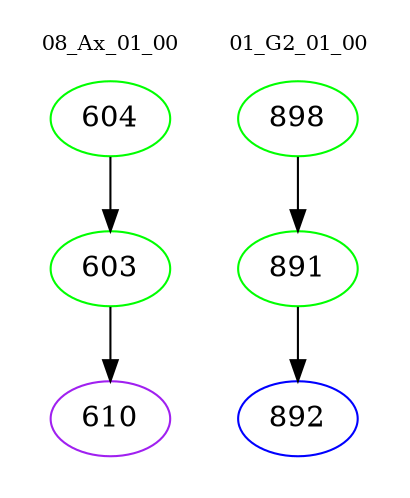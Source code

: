 digraph{
subgraph cluster_0 {
color = white
label = "08_Ax_01_00";
fontsize=10;
T0_604 [label="604", color="green"]
T0_604 -> T0_603 [color="black"]
T0_603 [label="603", color="green"]
T0_603 -> T0_610 [color="black"]
T0_610 [label="610", color="purple"]
}
subgraph cluster_1 {
color = white
label = "01_G2_01_00";
fontsize=10;
T1_898 [label="898", color="green"]
T1_898 -> T1_891 [color="black"]
T1_891 [label="891", color="green"]
T1_891 -> T1_892 [color="black"]
T1_892 [label="892", color="blue"]
}
}
